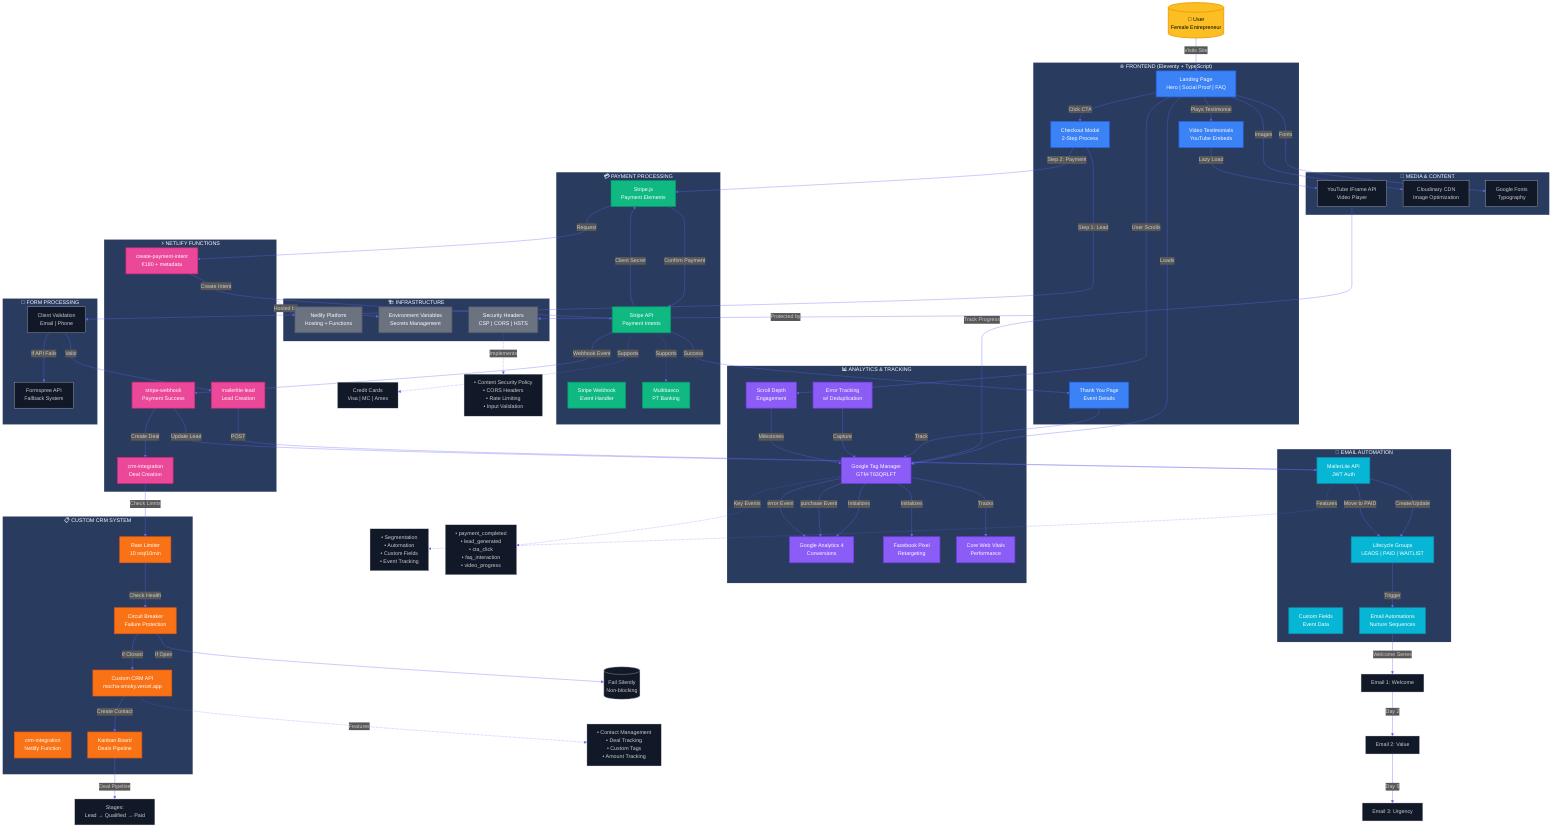 %%{init: {'theme':'dark', 'themeVariables': { 'primaryColor':'#1e40af', 'primaryTextColor':'#fff', 'primaryBorderColor':'#7c3aed', 'lineColor':'#6366f1', 'secondaryColor':'#0891b2', 'tertiaryColor':'#059669', 'background':'#1f2937', 'mainBkg':'#111827', 'secondBkg':'#1f2937', 'tertiaryBkg':'#374151'}}}%%

graph TB
    %% ============================================
    %% CAFÉ COM VENDAS - COMPLETE INTEGRATION MAP
    %% ============================================
    
    %% User Entry Points
    User[("👤 User<br/>Female Entrepreneur")]
    
    %% Frontend Components
    subgraph Frontend["🌐 FRONTEND (Eleventy + TypeScript)"]
        Landing["Landing Page<br/>Hero | Social Proof | FAQ"]
        CheckoutModal["Checkout Modal<br/>2-Step Process"]
        ThankYou["Thank You Page<br/>Event Details"]
        Videos["Video Testimonials<br/>YouTube Embeds"]
    end
    
    %% Analytics Layer
    subgraph Analytics["📊 ANALYTICS & TRACKING"]
        GTM["Google Tag Manager<br/>GTM-T63QRLFT"]
        GA4["Google Analytics 4<br/>Conversions"]
        FBPixel["Facebook Pixel<br/>Retargeting"]
        CoreWebVitals["Core Web Vitals<br/>Performance"]
        ErrorTracking["Error Tracking<br/>w/ Deduplication"]
        ScrollTracking["Scroll Depth<br/>Engagement"]
    end
    
    %% Payment Processing
    subgraph Payment["💳 PAYMENT PROCESSING"]
        StripeJS["Stripe.js<br/>Payment Elements"]
        StripeAPI["Stripe API<br/>Payment Intents"]
        StripeWebhook["Stripe Webhook<br/>Event Handler"]
        Multibanco["Multibanco<br/>PT Banking"]
    end
    
    %% CRM System - CUSTOM!
    subgraph CRM["📋 CUSTOM CRM SYSTEM"]
        CRMFunction["crm-integration<br/>Netlify Function"]
        CRMCircuitBreaker["Circuit Breaker<br/>Failure Protection"]
        CRMRateLimit["Rate Limiter<br/>10 req/10min"]
        CRMAPI["Custom CRM API<br/>mocha-smoky.vercel.app"]
        CRMBoard["Kanban Board<br/>Deals Pipeline"]
    end
    
    %% Email Marketing
    subgraph Email["📧 EMAIL AUTOMATION"]
        MailerLiteAPI["MailerLite API<br/>JWT Auth"]
        LeadGroups["Lifecycle Groups<br/>LEADS | PAID | WAITLIST"]
        CustomFields["Custom Fields<br/>Event Data"]
        Automations["Email Automations<br/>Nurture Sequences"]
    end
    
    %% Serverless Functions
    subgraph Functions["⚡ NETLIFY FUNCTIONS"]
        CreatePayment["create-payment-intent<br/>€180 + metadata"]
        WebhookHandler["stripe-webhook<br/>Payment Success"]
        LeadCapture["mailerlite-lead<br/>Lead Creation"]
        CRMIntegration["crm-integration<br/>Deal Creation"]
    end
    
    %% Media & Content
    subgraph Media["🎥 MEDIA & CONTENT"]
        YouTubeAPI["YouTube IFrame API<br/>Video Player"]
        Cloudinary["Cloudinary CDN<br/>Image Optimization"]
        GoogleFonts["Google Fonts<br/>Typography"]
    end
    
    %% Form Processing
    subgraph Forms["📝 FORM PROCESSING"]
        FormValidation["Client Validation<br/>Email | Phone"]
        FormspreeBackup["Formspree API<br/>Fallback System"]
    end
    
    %% Infrastructure
    subgraph Infra["🏗️ INFRASTRUCTURE"]
        Netlify["Netlify Platform<br/>Hosting + Functions"]
        EnvVars["Environment Variables<br/>Secrets Management"]
        Security["Security Headers<br/>CSP | CORS | HSTS"]
    end
    
    %% ============================================
    %% USER JOURNEY FLOWS
    %% ============================================
    
    %% Initial Visit
    User -->|"Visits Site"| Landing
    Landing -->|"Loads"| GTM
    GTM -->|"Initializes"| GA4
    GTM -->|"Initializes"| FBPixel
    GTM -->|"Tracks"| CoreWebVitals
    
    %% Video Engagement
    Landing -->|"Plays Testimonial"| Videos
    Videos -->|"Lazy Load"| YouTubeAPI
    YouTubeAPI -->|"Track Progress"| GTM
    
    %% Checkout Flow - Lead Capture
    Landing -->|"Click CTA"| CheckoutModal
    CheckoutModal -->|"Step 1: Lead"| FormValidation
    FormValidation -->|"Valid"| LeadCapture
    LeadCapture -->|"POST"| MailerLiteAPI
    MailerLiteAPI -->|"Create/Update"| LeadGroups
    
    %% Checkout Flow - Payment
    CheckoutModal -->|"Step 2: Payment"| StripeJS
    StripeJS -->|"Request"| CreatePayment
    CreatePayment -->|"Create Intent"| StripeAPI
    StripeAPI -->|"Client Secret"| StripeJS
    StripeJS -->|"Confirm Payment"| StripeAPI
    
    %% Payment Success Flow
    StripeAPI -->|"Webhook Event"| WebhookHandler
    WebhookHandler -->|"Update Lead"| MailerLiteAPI
    MailerLiteAPI -->|"Move to PAID"| LeadGroups
    WebhookHandler -->|"Create Deal"| CRMIntegration
    
    %% CRM Integration Flow
    CRMIntegration -->|"Check Limits"| CRMRateLimit
    CRMRateLimit -->|"Check Health"| CRMCircuitBreaker
    CRMCircuitBreaker -->|"If Open"| FailSilent[("Fail Silently<br/>Non-blocking")]
    CRMCircuitBreaker -->|"If Closed"| CRMAPI
    CRMAPI -->|"Create Contact"| CRMBoard
    CRMBoard -->|"Deal Pipeline"| DealStages["Stages:<br/>Lead → Qualified → Paid"]
    
    %% Post-Payment
    StripeAPI -->|"Success"| ThankYou
    ThankYou -->|"Track"| GTM
    GTM -->|"purchase Event"| GA4
    
    %% Email Automation Flow
    LeadGroups -->|"Trigger"| Automations
    Automations -->|"Welcome Series"| EmailSend1["Email 1: Welcome"]
    EmailSend1 -->|"Day 2"| EmailSend2["Email 2: Value"]
    EmailSend2 -->|"Day 5"| EmailSend3["Email 3: Urgency"]
    
    %% Media Loading
    Landing -->|"Images"| Cloudinary
    Landing -->|"Fonts"| GoogleFonts
    
    %% Error Handling
    ErrorTracking -->|"Capture"| GTM
    GTM -->|"error Event"| GA4
    
    %% Scroll Tracking
    Landing -->|"User Scrolls"| ScrollTracking
    ScrollTracking -->|"Milestones"| GTM
    
    %% Form Fallback
    FormValidation -->|"If API Fails"| FormspreeBackup
    
    %% Infrastructure Support
    Functions -->|"Hosted by"| Netlify
    Functions -->|"Secrets from"| EnvVars
    Frontend -->|"Protected by"| Security
    
    %% ============================================
    %% INTEGRATION DETAILS (Annotations)
    %% ============================================
    
    %% Payment Methods
    StripeAPI -.->|"Supports"| CreditCards["Credit Cards<br/>Visa | MC | Amex"]
    StripeAPI -.->|"Supports"| Multibanco
    
    %% CRM Features
    CRMAPI -.->|"Features"| CRMFeatures["• Contact Management<br/>• Deal Tracking<br/>• Custom Tags<br/>• Amount Tracking"]
    
    %% MailerLite Features
    MailerLiteAPI -.->|"Features"| MLFeatures["• Segmentation<br/>• Automation<br/>• Custom Fields<br/>• Event Tracking"]
    
    %% Analytics Events
    GTM -.->|"Key Events"| EventList["• payment_completed<br/>• lead_generated<br/>• cta_click<br/>• faq_interaction<br/>• video_progress"]
    
    %% Security Measures
    Security -.->|"Implements"| SecMeasures["• Content Security Policy<br/>• CORS Headers<br/>• Rate Limiting<br/>• Input Validation"]
    
    %% Styling
    classDef userClass fill:#fbbf24,stroke:#f59e0b,stroke-width:3px,color:#000
    classDef frontendClass fill:#3b82f6,stroke:#2563eb,stroke-width:2px,color:#fff
    classDef paymentClass fill:#10b981,stroke:#059669,stroke-width:2px,color:#fff
    classDef analyticsClass fill:#8b5cf6,stroke:#7c3aed,stroke-width:2px,color:#fff
    classDef crmClass fill:#f97316,stroke:#ea580c,stroke-width:2px,color:#fff
    classDef emailClass fill:#06b6d4,stroke:#0891b2,stroke-width:2px,color:#fff
    classDef functionClass fill:#ec4899,stroke:#db2777,stroke-width:2px,color:#fff
    classDef infraClass fill:#6b7280,stroke:#4b5563,stroke-width:2px,color:#fff
    
    class User userClass
    class Landing,CheckoutModal,ThankYou,Videos frontendClass
    class StripeJS,StripeAPI,StripeWebhook,Multibanco paymentClass
    class GTM,GA4,FBPixel,CoreWebVitals,ErrorTracking,ScrollTracking analyticsClass
    class CRMFunction,CRMCircuitBreaker,CRMRateLimit,CRMAPI,CRMBoard crmClass
    class MailerLiteAPI,LeadGroups,CustomFields,Automations emailClass
    class CreatePayment,WebhookHandler,LeadCapture,CRMIntegration functionClass
    class Netlify,EnvVars,Security infraClass